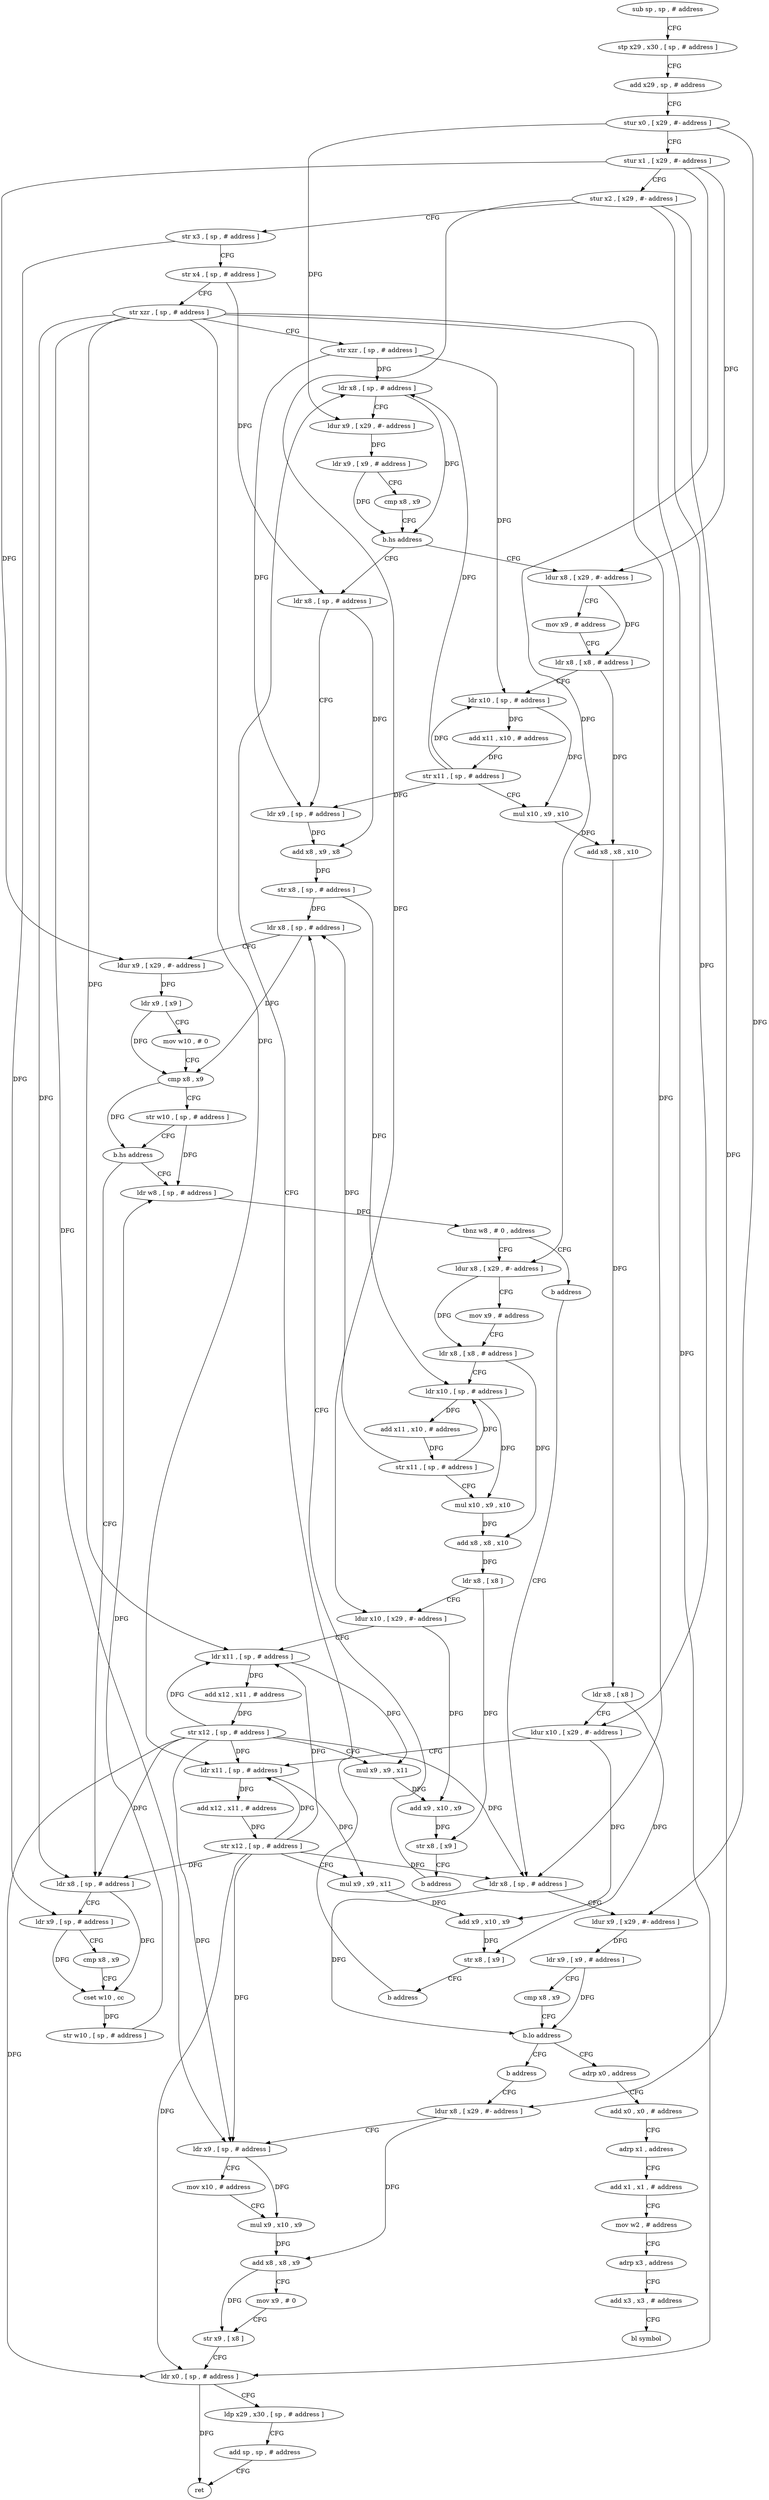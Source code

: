 digraph "func" {
"4294728" [label = "sub sp , sp , # address" ]
"4294732" [label = "stp x29 , x30 , [ sp , # address ]" ]
"4294736" [label = "add x29 , sp , # address" ]
"4294740" [label = "stur x0 , [ x29 , #- address ]" ]
"4294744" [label = "stur x1 , [ x29 , #- address ]" ]
"4294748" [label = "stur x2 , [ x29 , #- address ]" ]
"4294752" [label = "str x3 , [ sp , # address ]" ]
"4294756" [label = "str x4 , [ sp , # address ]" ]
"4294760" [label = "str xzr , [ sp , # address ]" ]
"4294764" [label = "str xzr , [ sp , # address ]" ]
"4294768" [label = "ldr x8 , [ sp , # address ]" ]
"4294856" [label = "ldr x8 , [ sp , # address ]" ]
"4294860" [label = "ldr x9 , [ sp , # address ]" ]
"4294864" [label = "add x8 , x9 , x8" ]
"4294868" [label = "str x8 , [ sp , # address ]" ]
"4294872" [label = "ldr x8 , [ sp , # address ]" ]
"4294788" [label = "ldur x8 , [ x29 , #- address ]" ]
"4294792" [label = "mov x9 , # address" ]
"4294796" [label = "ldr x8 , [ x8 , # address ]" ]
"4294800" [label = "ldr x10 , [ sp , # address ]" ]
"4294804" [label = "add x11 , x10 , # address" ]
"4294808" [label = "str x11 , [ sp , # address ]" ]
"4294812" [label = "mul x10 , x9 , x10" ]
"4294816" [label = "add x8 , x8 , x10" ]
"4294820" [label = "ldr x8 , [ x8 ]" ]
"4294824" [label = "ldur x10 , [ x29 , #- address ]" ]
"4294828" [label = "ldr x11 , [ sp , # address ]" ]
"4294832" [label = "add x12 , x11 , # address" ]
"4294836" [label = "str x12 , [ sp , # address ]" ]
"4294840" [label = "mul x9 , x9 , x11" ]
"4294844" [label = "add x9 , x10 , x9" ]
"4294848" [label = "str x8 , [ x9 ]" ]
"4294852" [label = "b address" ]
"4294920" [label = "ldr w8 , [ sp , # address ]" ]
"4294924" [label = "tbnz w8 , # 0 , address" ]
"4294932" [label = "ldur x8 , [ x29 , #- address ]" ]
"4294928" [label = "b address" ]
"4294900" [label = "ldr x8 , [ sp , # address ]" ]
"4294904" [label = "ldr x9 , [ sp , # address ]" ]
"4294908" [label = "cmp x8 , x9" ]
"4294912" [label = "cset w10 , cc" ]
"4294916" [label = "str w10 , [ sp , # address ]" ]
"4294772" [label = "ldur x9 , [ x29 , #- address ]" ]
"4294776" [label = "ldr x9 , [ x9 , # address ]" ]
"4294780" [label = "cmp x8 , x9" ]
"4294784" [label = "b.hs address" ]
"4294936" [label = "mov x9 , # address" ]
"4294940" [label = "ldr x8 , [ x8 , # address ]" ]
"4294944" [label = "ldr x10 , [ sp , # address ]" ]
"4294948" [label = "add x11 , x10 , # address" ]
"4294952" [label = "str x11 , [ sp , # address ]" ]
"4294956" [label = "mul x10 , x9 , x10" ]
"4294960" [label = "add x8 , x8 , x10" ]
"4294964" [label = "ldr x8 , [ x8 ]" ]
"4294968" [label = "ldur x10 , [ x29 , #- address ]" ]
"4294972" [label = "ldr x11 , [ sp , # address ]" ]
"4294976" [label = "add x12 , x11 , # address" ]
"4294980" [label = "str x12 , [ sp , # address ]" ]
"4294984" [label = "mul x9 , x9 , x11" ]
"4294988" [label = "add x9 , x10 , x9" ]
"4294992" [label = "str x8 , [ x9 ]" ]
"4294996" [label = "b address" ]
"4295000" [label = "ldr x8 , [ sp , # address ]" ]
"4294876" [label = "ldur x9 , [ x29 , #- address ]" ]
"4294880" [label = "ldr x9 , [ x9 ]" ]
"4294884" [label = "mov w10 , # 0" ]
"4294888" [label = "cmp x8 , x9" ]
"4294892" [label = "str w10 , [ sp , # address ]" ]
"4294896" [label = "b.hs address" ]
"4295004" [label = "ldur x9 , [ x29 , #- address ]" ]
"4295008" [label = "ldr x9 , [ x9 , # address ]" ]
"4295012" [label = "cmp x8 , x9" ]
"4295016" [label = "b.lo address" ]
"4295024" [label = "adrp x0 , address" ]
"4295020" [label = "b address" ]
"4295028" [label = "add x0 , x0 , # address" ]
"4295032" [label = "adrp x1 , address" ]
"4295036" [label = "add x1 , x1 , # address" ]
"4295040" [label = "mov w2 , # address" ]
"4295044" [label = "adrp x3 , address" ]
"4295048" [label = "add x3 , x3 , # address" ]
"4295052" [label = "bl symbol" ]
"4295056" [label = "ldur x8 , [ x29 , #- address ]" ]
"4295060" [label = "ldr x9 , [ sp , # address ]" ]
"4295064" [label = "mov x10 , # address" ]
"4295068" [label = "mul x9 , x10 , x9" ]
"4295072" [label = "add x8 , x8 , x9" ]
"4295076" [label = "mov x9 , # 0" ]
"4295080" [label = "str x9 , [ x8 ]" ]
"4295084" [label = "ldr x0 , [ sp , # address ]" ]
"4295088" [label = "ldp x29 , x30 , [ sp , # address ]" ]
"4295092" [label = "add sp , sp , # address" ]
"4295096" [label = "ret" ]
"4294728" -> "4294732" [ label = "CFG" ]
"4294732" -> "4294736" [ label = "CFG" ]
"4294736" -> "4294740" [ label = "CFG" ]
"4294740" -> "4294744" [ label = "CFG" ]
"4294740" -> "4294772" [ label = "DFG" ]
"4294740" -> "4295004" [ label = "DFG" ]
"4294744" -> "4294748" [ label = "CFG" ]
"4294744" -> "4294788" [ label = "DFG" ]
"4294744" -> "4294876" [ label = "DFG" ]
"4294744" -> "4294932" [ label = "DFG" ]
"4294748" -> "4294752" [ label = "CFG" ]
"4294748" -> "4294824" [ label = "DFG" ]
"4294748" -> "4294968" [ label = "DFG" ]
"4294748" -> "4295056" [ label = "DFG" ]
"4294752" -> "4294756" [ label = "CFG" ]
"4294752" -> "4294904" [ label = "DFG" ]
"4294756" -> "4294760" [ label = "CFG" ]
"4294756" -> "4294856" [ label = "DFG" ]
"4294760" -> "4294764" [ label = "CFG" ]
"4294760" -> "4294828" [ label = "DFG" ]
"4294760" -> "4294900" [ label = "DFG" ]
"4294760" -> "4294972" [ label = "DFG" ]
"4294760" -> "4295000" [ label = "DFG" ]
"4294760" -> "4295060" [ label = "DFG" ]
"4294760" -> "4295084" [ label = "DFG" ]
"4294764" -> "4294768" [ label = "DFG" ]
"4294764" -> "4294860" [ label = "DFG" ]
"4294764" -> "4294800" [ label = "DFG" ]
"4294768" -> "4294772" [ label = "CFG" ]
"4294768" -> "4294784" [ label = "DFG" ]
"4294856" -> "4294860" [ label = "CFG" ]
"4294856" -> "4294864" [ label = "DFG" ]
"4294860" -> "4294864" [ label = "DFG" ]
"4294864" -> "4294868" [ label = "DFG" ]
"4294868" -> "4294872" [ label = "DFG" ]
"4294868" -> "4294944" [ label = "DFG" ]
"4294872" -> "4294876" [ label = "CFG" ]
"4294872" -> "4294888" [ label = "DFG" ]
"4294788" -> "4294792" [ label = "CFG" ]
"4294788" -> "4294796" [ label = "DFG" ]
"4294792" -> "4294796" [ label = "CFG" ]
"4294796" -> "4294800" [ label = "CFG" ]
"4294796" -> "4294816" [ label = "DFG" ]
"4294800" -> "4294804" [ label = "DFG" ]
"4294800" -> "4294812" [ label = "DFG" ]
"4294804" -> "4294808" [ label = "DFG" ]
"4294808" -> "4294812" [ label = "CFG" ]
"4294808" -> "4294768" [ label = "DFG" ]
"4294808" -> "4294860" [ label = "DFG" ]
"4294808" -> "4294800" [ label = "DFG" ]
"4294812" -> "4294816" [ label = "DFG" ]
"4294816" -> "4294820" [ label = "DFG" ]
"4294820" -> "4294824" [ label = "CFG" ]
"4294820" -> "4294848" [ label = "DFG" ]
"4294824" -> "4294828" [ label = "CFG" ]
"4294824" -> "4294844" [ label = "DFG" ]
"4294828" -> "4294832" [ label = "DFG" ]
"4294828" -> "4294840" [ label = "DFG" ]
"4294832" -> "4294836" [ label = "DFG" ]
"4294836" -> "4294840" [ label = "CFG" ]
"4294836" -> "4294828" [ label = "DFG" ]
"4294836" -> "4294900" [ label = "DFG" ]
"4294836" -> "4294972" [ label = "DFG" ]
"4294836" -> "4295000" [ label = "DFG" ]
"4294836" -> "4295060" [ label = "DFG" ]
"4294836" -> "4295084" [ label = "DFG" ]
"4294840" -> "4294844" [ label = "DFG" ]
"4294844" -> "4294848" [ label = "DFG" ]
"4294848" -> "4294852" [ label = "CFG" ]
"4294852" -> "4294768" [ label = "CFG" ]
"4294920" -> "4294924" [ label = "DFG" ]
"4294924" -> "4294932" [ label = "CFG" ]
"4294924" -> "4294928" [ label = "CFG" ]
"4294932" -> "4294936" [ label = "CFG" ]
"4294932" -> "4294940" [ label = "DFG" ]
"4294928" -> "4295000" [ label = "CFG" ]
"4294900" -> "4294904" [ label = "CFG" ]
"4294900" -> "4294912" [ label = "DFG" ]
"4294904" -> "4294908" [ label = "CFG" ]
"4294904" -> "4294912" [ label = "DFG" ]
"4294908" -> "4294912" [ label = "CFG" ]
"4294912" -> "4294916" [ label = "DFG" ]
"4294916" -> "4294920" [ label = "DFG" ]
"4294772" -> "4294776" [ label = "DFG" ]
"4294776" -> "4294780" [ label = "CFG" ]
"4294776" -> "4294784" [ label = "DFG" ]
"4294780" -> "4294784" [ label = "CFG" ]
"4294784" -> "4294856" [ label = "CFG" ]
"4294784" -> "4294788" [ label = "CFG" ]
"4294936" -> "4294940" [ label = "CFG" ]
"4294940" -> "4294944" [ label = "CFG" ]
"4294940" -> "4294960" [ label = "DFG" ]
"4294944" -> "4294948" [ label = "DFG" ]
"4294944" -> "4294956" [ label = "DFG" ]
"4294948" -> "4294952" [ label = "DFG" ]
"4294952" -> "4294956" [ label = "CFG" ]
"4294952" -> "4294872" [ label = "DFG" ]
"4294952" -> "4294944" [ label = "DFG" ]
"4294956" -> "4294960" [ label = "DFG" ]
"4294960" -> "4294964" [ label = "DFG" ]
"4294964" -> "4294968" [ label = "CFG" ]
"4294964" -> "4294992" [ label = "DFG" ]
"4294968" -> "4294972" [ label = "CFG" ]
"4294968" -> "4294988" [ label = "DFG" ]
"4294972" -> "4294976" [ label = "DFG" ]
"4294972" -> "4294984" [ label = "DFG" ]
"4294976" -> "4294980" [ label = "DFG" ]
"4294980" -> "4294984" [ label = "CFG" ]
"4294980" -> "4294828" [ label = "DFG" ]
"4294980" -> "4294900" [ label = "DFG" ]
"4294980" -> "4294972" [ label = "DFG" ]
"4294980" -> "4295000" [ label = "DFG" ]
"4294980" -> "4295060" [ label = "DFG" ]
"4294980" -> "4295084" [ label = "DFG" ]
"4294984" -> "4294988" [ label = "DFG" ]
"4294988" -> "4294992" [ label = "DFG" ]
"4294992" -> "4294996" [ label = "CFG" ]
"4294996" -> "4294872" [ label = "CFG" ]
"4295000" -> "4295004" [ label = "CFG" ]
"4295000" -> "4295016" [ label = "DFG" ]
"4294876" -> "4294880" [ label = "DFG" ]
"4294880" -> "4294884" [ label = "CFG" ]
"4294880" -> "4294888" [ label = "DFG" ]
"4294884" -> "4294888" [ label = "CFG" ]
"4294888" -> "4294892" [ label = "CFG" ]
"4294888" -> "4294896" [ label = "DFG" ]
"4294892" -> "4294896" [ label = "CFG" ]
"4294892" -> "4294920" [ label = "DFG" ]
"4294896" -> "4294920" [ label = "CFG" ]
"4294896" -> "4294900" [ label = "CFG" ]
"4295004" -> "4295008" [ label = "DFG" ]
"4295008" -> "4295012" [ label = "CFG" ]
"4295008" -> "4295016" [ label = "DFG" ]
"4295012" -> "4295016" [ label = "CFG" ]
"4295016" -> "4295024" [ label = "CFG" ]
"4295016" -> "4295020" [ label = "CFG" ]
"4295024" -> "4295028" [ label = "CFG" ]
"4295020" -> "4295056" [ label = "CFG" ]
"4295028" -> "4295032" [ label = "CFG" ]
"4295032" -> "4295036" [ label = "CFG" ]
"4295036" -> "4295040" [ label = "CFG" ]
"4295040" -> "4295044" [ label = "CFG" ]
"4295044" -> "4295048" [ label = "CFG" ]
"4295048" -> "4295052" [ label = "CFG" ]
"4295056" -> "4295060" [ label = "CFG" ]
"4295056" -> "4295072" [ label = "DFG" ]
"4295060" -> "4295064" [ label = "CFG" ]
"4295060" -> "4295068" [ label = "DFG" ]
"4295064" -> "4295068" [ label = "CFG" ]
"4295068" -> "4295072" [ label = "DFG" ]
"4295072" -> "4295076" [ label = "CFG" ]
"4295072" -> "4295080" [ label = "DFG" ]
"4295076" -> "4295080" [ label = "CFG" ]
"4295080" -> "4295084" [ label = "CFG" ]
"4295084" -> "4295088" [ label = "CFG" ]
"4295084" -> "4295096" [ label = "DFG" ]
"4295088" -> "4295092" [ label = "CFG" ]
"4295092" -> "4295096" [ label = "CFG" ]
}
